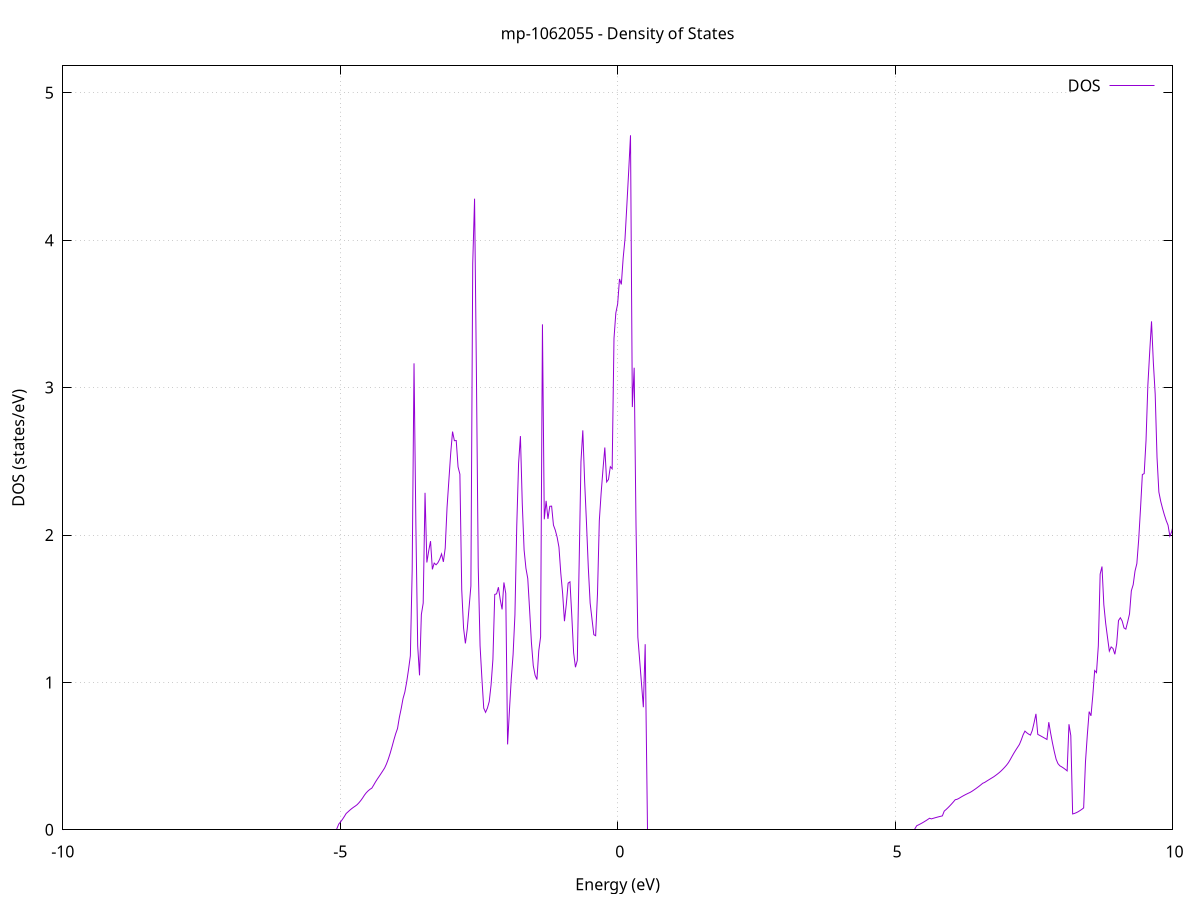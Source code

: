 set title 'mp-1062055 - Density of States'
set xlabel 'Energy (eV)'
set ylabel 'DOS (states/eV)'
set grid
set xrange [-10:10]
set yrange [0:5.183]
set xzeroaxis lt -1
set terminal png size 800,600
set output 'mp-1062055_dos_gnuplot.png'
plot '-' using 1:2 with lines title 'DOS'
-18.118900 0.000000
-18.085900 0.000000
-18.052800 0.000000
-18.019700 0.000000
-17.986700 0.000000
-17.953600 0.000000
-17.920500 0.000000
-17.887500 0.000000
-17.854400 0.000000
-17.821300 0.000000
-17.788300 0.000000
-17.755200 0.000000
-17.722200 0.000000
-17.689100 0.000000
-17.656000 0.000000
-17.623000 0.000000
-17.589900 0.000000
-17.556800 0.000000
-17.523800 0.000000
-17.490700 0.000000
-17.457600 0.000000
-17.424600 0.000000
-17.391500 0.000000
-17.358400 0.000000
-17.325400 0.000000
-17.292300 0.000000
-17.259300 0.000000
-17.226200 0.000000
-17.193100 0.000000
-17.160100 0.000000
-17.127000 0.000000
-17.093900 0.000000
-17.060900 0.000000
-17.027800 0.000000
-16.994700 0.000000
-16.961700 0.000000
-16.928600 0.000000
-16.895500 0.000000
-16.862500 0.000000
-16.829400 0.000000
-16.796300 0.000000
-16.763300 0.000000
-16.730200 0.000000
-16.697200 0.000000
-16.664100 0.000000
-16.631000 0.000000
-16.598000 0.000000
-16.564900 0.000000
-16.531800 0.000000
-16.498800 0.000000
-16.465700 0.000000
-16.432600 0.000000
-16.399600 0.000000
-16.366500 0.000000
-16.333400 0.000000
-16.300400 0.000000
-16.267300 0.000000
-16.234300 0.000000
-16.201200 0.000000
-16.168100 0.000000
-16.135100 0.000000
-16.102000 0.000000
-16.068900 0.000000
-16.035900 0.000000
-16.002800 0.000000
-15.969700 0.000000
-15.936700 0.000000
-15.903600 0.000000
-15.870500 0.000000
-15.837500 0.000000
-15.804400 0.000000
-15.771400 0.000000
-15.738300 0.000000
-15.705200 0.000000
-15.672200 0.000000
-15.639100 0.000000
-15.606000 0.000000
-15.573000 0.000000
-15.539900 0.000000
-15.506800 0.000000
-15.473800 0.000000
-15.440700 0.000000
-15.407600 0.000000
-15.374600 0.000000
-15.341500 0.000000
-15.308500 0.000000
-15.275400 0.000000
-15.242300 0.000000
-15.209300 0.000000
-15.176200 0.000000
-15.143100 0.000000
-15.110100 0.106200
-15.077000 0.231500
-15.043900 0.328600
-15.010900 0.393900
-14.977800 0.454300
-14.944700 0.536800
-14.911700 0.595100
-14.878600 0.646000
-14.845600 0.709000
-14.812500 0.778400
-14.779400 0.850300
-14.746400 0.941000
-14.713300 1.039800
-14.680200 1.139400
-14.647200 1.241200
-14.614100 1.527900
-14.581000 1.494100
-14.548000 1.449700
-14.514900 1.424500
-14.481800 1.408300
-14.448800 1.316500
-14.415700 1.276900
-14.382700 1.238200
-14.349600 1.195000
-14.316500 1.137900
-14.283500 1.076500
-14.250400 1.013200
-14.217300 0.967400
-14.184300 0.899600
-14.151200 0.927000
-14.118100 0.640300
-14.085100 0.463100
-14.052000 0.322300
-14.018900 2.668100
-13.985900 8.785900
-13.952800 4.208100
-13.919800 3.378100
-13.886700 3.405300
-13.853600 3.282700
-13.820600 2.693800
-13.787500 2.606700
-13.754400 2.584700
-13.721400 2.707200
-13.688300 2.683300
-13.655200 2.514700
-13.622200 2.488400
-13.589100 2.508000
-13.556000 2.693000
-13.523000 2.716300
-13.489900 2.562200
-13.456900 3.035300
-13.423800 2.603700
-13.390700 1.857100
-13.357700 0.000000
-13.324600 0.000000
-13.291500 0.000000
-13.258500 0.000000
-13.225400 0.000000
-13.192300 0.000000
-13.159300 0.000000
-13.126200 0.000000
-13.093100 0.000000
-13.060100 0.000000
-13.027000 0.000000
-12.994000 0.000000
-12.960900 0.000000
-12.927800 0.000000
-12.894800 0.000000
-12.861700 0.000000
-12.828600 0.000000
-12.795600 0.000000
-12.762500 0.000000
-12.729400 0.000000
-12.696400 0.000000
-12.663300 0.000000
-12.630200 0.000000
-12.597200 0.000000
-12.564100 0.000000
-12.531100 0.000000
-12.498000 0.000000
-12.464900 0.000000
-12.431900 0.000000
-12.398800 0.000000
-12.365700 0.000000
-12.332700 0.000000
-12.299600 0.000000
-12.266500 0.000000
-12.233500 0.000000
-12.200400 0.000000
-12.167300 0.000000
-12.134300 0.000000
-12.101200 0.000000
-12.068200 0.000000
-12.035100 0.000000
-12.002000 0.000000
-11.969000 0.000000
-11.935900 0.000000
-11.902800 0.000000
-11.869800 0.000000
-11.836700 0.000000
-11.803600 0.000000
-11.770600 0.000000
-11.737500 0.000000
-11.704400 0.000000
-11.671400 0.000000
-11.638300 0.000000
-11.605300 0.000000
-11.572200 0.000000
-11.539100 0.000000
-11.506100 0.000000
-11.473000 0.000000
-11.439900 0.000000
-11.406900 0.000000
-11.373800 0.000000
-11.340700 0.000000
-11.307700 0.000000
-11.274600 0.000000
-11.241500 0.000000
-11.208500 0.000000
-11.175400 0.000000
-11.142300 0.000000
-11.109300 0.000000
-11.076200 0.000000
-11.043200 0.000000
-11.010100 0.000000
-10.977000 0.000000
-10.944000 0.000000
-10.910900 0.000000
-10.877800 0.000000
-10.844800 0.000000
-10.811700 0.000000
-10.778600 0.000000
-10.745600 0.000000
-10.712500 0.000000
-10.679400 0.000000
-10.646400 0.000000
-10.613300 0.000000
-10.580300 0.000000
-10.547200 0.000000
-10.514100 0.000000
-10.481100 0.000000
-10.448000 0.000000
-10.414900 0.000000
-10.381900 0.000000
-10.348800 0.000000
-10.315700 0.000000
-10.282700 0.000000
-10.249600 0.000000
-10.216500 0.000000
-10.183500 0.000000
-10.150400 0.000000
-10.117400 0.000000
-10.084300 0.000000
-10.051200 0.000000
-10.018200 0.000000
-9.985100 0.000000
-9.952000 0.000000
-9.919000 0.000000
-9.885900 0.000000
-9.852800 0.000000
-9.819800 0.000000
-9.786700 0.000000
-9.753600 0.000000
-9.720600 0.000000
-9.687500 0.000000
-9.654500 0.000000
-9.621400 0.000000
-9.588300 0.000000
-9.555300 0.000000
-9.522200 0.000000
-9.489100 0.000000
-9.456100 0.000000
-9.423000 0.000000
-9.389900 0.000000
-9.356900 0.000000
-9.323800 0.000000
-9.290700 0.000000
-9.257700 0.000000
-9.224600 0.000000
-9.191600 0.000000
-9.158500 0.000000
-9.125400 0.000000
-9.092400 0.000000
-9.059300 0.000000
-9.026200 0.000000
-8.993200 0.000000
-8.960100 0.000000
-8.927000 0.000000
-8.894000 0.000000
-8.860900 0.000000
-8.827800 0.000000
-8.794800 0.000000
-8.761700 0.000000
-8.728700 0.000000
-8.695600 0.000000
-8.662500 0.000000
-8.629500 0.000000
-8.596400 0.000000
-8.563300 0.000000
-8.530300 0.000000
-8.497200 0.000000
-8.464100 0.000000
-8.431100 0.000000
-8.398000 0.000000
-8.364900 0.000000
-8.331900 0.000000
-8.298800 0.000000
-8.265800 0.000000
-8.232700 0.000000
-8.199600 0.000000
-8.166600 0.000000
-8.133500 0.000000
-8.100400 0.000000
-8.067400 0.000000
-8.034300 0.000000
-8.001200 0.000000
-7.968200 0.000000
-7.935100 0.000000
-7.902000 0.000000
-7.869000 0.000000
-7.835900 0.000000
-7.802900 0.000000
-7.769800 0.000000
-7.736700 0.000000
-7.703700 0.000000
-7.670600 0.000000
-7.637500 0.000000
-7.604500 0.000000
-7.571400 0.000000
-7.538300 0.000000
-7.505300 0.000000
-7.472200 0.000000
-7.439100 0.000000
-7.406100 0.000000
-7.373000 0.000000
-7.340000 0.000000
-7.306900 0.000000
-7.273800 0.000000
-7.240800 0.000000
-7.207700 0.000000
-7.174600 0.000000
-7.141600 0.000000
-7.108500 0.000000
-7.075400 0.000000
-7.042400 0.000000
-7.009300 0.000000
-6.976200 0.000000
-6.943200 0.000000
-6.910100 0.000000
-6.877100 0.000000
-6.844000 0.000000
-6.810900 0.000000
-6.777900 0.000000
-6.744800 0.000000
-6.711700 0.000000
-6.678700 0.000000
-6.645600 0.000000
-6.612500 0.000000
-6.579500 0.000000
-6.546400 0.000000
-6.513300 0.000000
-6.480300 0.000000
-6.447200 0.000000
-6.414200 0.000000
-6.381100 0.000000
-6.348000 0.000000
-6.315000 0.000000
-6.281900 0.000000
-6.248800 0.000000
-6.215800 0.000000
-6.182700 0.000000
-6.149600 0.000000
-6.116600 0.000000
-6.083500 0.000000
-6.050400 0.000000
-6.017400 0.000000
-5.984300 0.000000
-5.951300 0.000000
-5.918200 0.000000
-5.885100 0.000000
-5.852100 0.000000
-5.819000 0.000000
-5.785900 0.000000
-5.752900 0.000000
-5.719800 0.000000
-5.686700 0.000000
-5.653700 0.000000
-5.620600 0.000000
-5.587500 0.000000
-5.554500 0.000000
-5.521400 0.000000
-5.488300 0.000000
-5.455300 0.000000
-5.422200 0.000000
-5.389200 0.000000
-5.356100 0.000000
-5.323000 0.000000
-5.290000 0.000000
-5.256900 0.000000
-5.223800 0.000000
-5.190800 0.000000
-5.157700 0.000000
-5.124600 0.000000
-5.091600 0.000000
-5.058500 0.000000
-5.025400 0.039100
-4.992400 0.054200
-4.959300 0.071000
-4.926300 0.089800
-4.893200 0.110300
-4.860100 0.121500
-4.827100 0.132900
-4.794000 0.143300
-4.760900 0.152600
-4.727900 0.160900
-4.694800 0.170500
-4.661700 0.183600
-4.628700 0.198800
-4.595600 0.216200
-4.562500 0.235500
-4.529500 0.251600
-4.496400 0.264300
-4.463400 0.274700
-4.430300 0.282500
-4.397200 0.303000
-4.364200 0.324600
-4.331100 0.344100
-4.298000 0.362400
-4.265000 0.381100
-4.231900 0.400100
-4.198800 0.419900
-4.165800 0.447000
-4.132700 0.480500
-4.099600 0.519200
-4.066600 0.562700
-4.033500 0.608900
-4.000500 0.651400
-3.967400 0.686800
-3.934300 0.762100
-3.901300 0.821600
-3.868200 0.889700
-3.835100 0.934600
-3.802100 1.002900
-3.769000 1.086700
-3.735900 1.179900
-3.702900 1.761700
-3.669800 3.164700
-3.636700 2.071600
-3.603700 1.247500
-3.570600 1.047800
-3.537600 1.460500
-3.504500 1.537900
-3.471400 2.286100
-3.438400 1.813500
-3.405300 1.892000
-3.372200 1.958400
-3.339200 1.766800
-3.306100 1.809500
-3.273000 1.797900
-3.240000 1.811600
-3.206900 1.835700
-3.173800 1.871500
-3.140800 1.817700
-3.107700 1.911200
-3.074700 2.186100
-3.041600 2.372600
-3.008500 2.555200
-2.975500 2.701700
-2.942400 2.639900
-2.909300 2.641200
-2.876300 2.462300
-2.843200 2.412400
-2.810100 1.628800
-2.777100 1.369400
-2.744000 1.264500
-2.710900 1.360400
-2.677900 1.507200
-2.644800 1.654300
-2.611800 3.840800
-2.578700 4.282000
-2.545600 3.107800
-2.512600 1.784200
-2.479500 1.248400
-2.446400 1.026100
-2.413400 0.825100
-2.380300 0.796900
-2.347200 0.825500
-2.314200 0.870200
-2.281100 0.983400
-2.248000 1.156300
-2.215000 1.597000
-2.181900 1.600600
-2.148900 1.645700
-2.115800 1.561400
-2.082700 1.495300
-2.049700 1.678000
-2.016600 1.603900
-1.983500 0.579200
-1.950500 0.807800
-1.917400 1.022800
-1.884300 1.189300
-1.851300 1.458000
-1.818200 2.063200
-1.785100 2.487800
-1.752100 2.671300
-1.719000 2.213900
-1.686000 1.899000
-1.652900 1.774600
-1.619800 1.704400
-1.586800 1.492800
-1.553700 1.268800
-1.520600 1.112900
-1.487600 1.048500
-1.454500 1.019300
-1.421400 1.214400
-1.388400 1.309300
-1.355300 3.429300
-1.322200 2.106400
-1.289200 2.231700
-1.256100 2.109500
-1.223100 2.194700
-1.190000 2.196000
-1.156900 2.067100
-1.123900 2.033000
-1.090800 1.985300
-1.057700 1.917300
-1.024700 1.741500
-0.991600 1.603700
-0.958500 1.415200
-0.925500 1.529200
-0.892400 1.673500
-0.859300 1.682300
-0.826300 1.451100
-0.793200 1.200200
-0.760200 1.102800
-0.727100 1.149300
-0.694000 1.802100
-0.661000 2.497000
-0.627900 2.710100
-0.594800 2.362000
-0.561800 2.084100
-0.528700 1.779600
-0.495600 1.538200
-0.462600 1.430500
-0.429500 1.323700
-0.396400 1.316700
-0.363400 1.599400
-0.330300 2.097500
-0.297300 2.285300
-0.264200 2.445600
-0.231100 2.593700
-0.198100 2.360000
-0.165000 2.376900
-0.131900 2.463400
-0.098900 2.449200
-0.065800 3.333300
-0.032700 3.506600
0.000300 3.568000
0.033400 3.737300
0.066500 3.700100
0.099500 3.878700
0.132600 4.008600
0.165700 4.235700
0.198700 4.465700
0.231800 4.712200
0.264800 2.868000
0.297900 3.134800
0.331000 2.065800
0.364000 1.307100
0.397100 1.149100
0.430200 0.990600
0.463200 0.831600
0.496300 1.258900
0.529400 0.000000
0.562400 0.000000
0.595500 0.000000
0.628600 0.000000
0.661600 0.000000
0.694700 0.000000
0.727700 0.000000
0.760800 0.000000
0.793900 0.000000
0.826900 0.000000
0.860000 0.000000
0.893100 0.000000
0.926100 0.000000
0.959200 0.000000
0.992300 0.000000
1.025300 0.000000
1.058400 0.000000
1.091500 0.000000
1.124500 0.000000
1.157600 0.000000
1.190600 0.000000
1.223700 0.000000
1.256800 0.000000
1.289800 0.000000
1.322900 0.000000
1.356000 0.000000
1.389000 0.000000
1.422100 0.000000
1.455200 0.000000
1.488200 0.000000
1.521300 0.000000
1.554400 0.000000
1.587400 0.000000
1.620500 0.000000
1.653500 0.000000
1.686600 0.000000
1.719700 0.000000
1.752700 0.000000
1.785800 0.000000
1.818900 0.000000
1.851900 0.000000
1.885000 0.000000
1.918100 0.000000
1.951100 0.000000
1.984200 0.000000
2.017300 0.000000
2.050300 0.000000
2.083400 0.000000
2.116400 0.000000
2.149500 0.000000
2.182600 0.000000
2.215600 0.000000
2.248700 0.000000
2.281800 0.000000
2.314800 0.000000
2.347900 0.000000
2.381000 0.000000
2.414000 0.000000
2.447100 0.000000
2.480200 0.000000
2.513200 0.000000
2.546300 0.000000
2.579300 0.000000
2.612400 0.000000
2.645500 0.000000
2.678500 0.000000
2.711600 0.000000
2.744700 0.000000
2.777700 0.000000
2.810800 0.000000
2.843900 0.000000
2.876900 0.000000
2.910000 0.000000
2.943100 0.000000
2.976100 0.000000
3.009200 0.000000
3.042200 0.000000
3.075300 0.000000
3.108400 0.000000
3.141400 0.000000
3.174500 0.000000
3.207600 0.000000
3.240600 0.000000
3.273700 0.000000
3.306800 0.000000
3.339800 0.000000
3.372900 0.000000
3.406000 0.000000
3.439000 0.000000
3.472100 0.000000
3.505100 0.000000
3.538200 0.000000
3.571300 0.000000
3.604300 0.000000
3.637400 0.000000
3.670500 0.000000
3.703500 0.000000
3.736600 0.000000
3.769700 0.000000
3.802700 0.000000
3.835800 0.000000
3.868900 0.000000
3.901900 0.000000
3.935000 0.000000
3.968000 0.000000
4.001100 0.000000
4.034200 0.000000
4.067200 0.000000
4.100300 0.000000
4.133400 0.000000
4.166400 0.000000
4.199500 0.000000
4.232600 0.000000
4.265600 0.000000
4.298700 0.000000
4.331800 0.000000
4.364800 0.000000
4.397900 0.000000
4.430900 0.000000
4.464000 0.000000
4.497100 0.000000
4.530100 0.000000
4.563200 0.000000
4.596300 0.000000
4.629300 0.000000
4.662400 0.000000
4.695500 0.000000
4.728500 0.000000
4.761600 0.000000
4.794700 0.000000
4.827700 0.000000
4.860800 0.000000
4.893800 0.000000
4.926900 0.000000
4.960000 0.000000
4.993000 0.000000
5.026100 0.000000
5.059200 0.000000
5.092200 0.000000
5.125300 0.000000
5.158400 0.000000
5.191400 0.000000
5.224500 0.000000
5.257600 0.000000
5.290600 0.000000
5.323700 0.000000
5.356700 0.000000
5.389800 0.027400
5.422900 0.033300
5.455900 0.039700
5.489000 0.046500
5.522100 0.053800
5.555100 0.061500
5.588200 0.069600
5.621300 0.078200
5.654300 0.073900
5.687400 0.077700
5.720500 0.081400
5.753500 0.084900
5.786600 0.088200
5.819700 0.091300
5.852700 0.094300
5.885800 0.126600
5.918800 0.137200
5.951900 0.149100
5.985000 0.161700
6.018000 0.175000
6.051100 0.189100
6.084200 0.203900
6.117200 0.206700
6.150300 0.212900
6.183400 0.220600
6.216400 0.227800
6.249500 0.234700
6.282600 0.241100
6.315600 0.247200
6.348700 0.252900
6.381700 0.260100
6.414800 0.268500
6.447900 0.277000
6.480900 0.286100
6.514000 0.295500
6.547100 0.305300
6.580100 0.315600
6.613200 0.320800
6.646300 0.328900
6.679300 0.336700
6.712400 0.344400
6.745500 0.352100
6.778500 0.359600
6.811600 0.368700
6.844600 0.378000
6.877700 0.388000
6.910800 0.399200
6.943800 0.411500
6.976900 0.424700
7.010000 0.438800
7.043000 0.455400
7.076100 0.476300
7.109200 0.499000
7.142200 0.520500
7.175300 0.540800
7.208400 0.559900
7.241400 0.579300
7.274500 0.609400
7.307500 0.644200
7.340600 0.669400
7.373700 0.658100
7.406700 0.649100
7.439800 0.642300
7.472900 0.673900
7.505900 0.726900
7.539000 0.786400
7.572100 0.647300
7.605100 0.640700
7.638200 0.634000
7.671300 0.627000
7.704300 0.619900
7.737400 0.612700
7.770400 0.730000
7.803500 0.656000
7.836600 0.589400
7.869600 0.530300
7.902700 0.478600
7.935800 0.448800
7.968800 0.434300
8.001900 0.427200
8.035000 0.419100
8.068000 0.409900
8.101100 0.399700
8.134200 0.716000
8.167200 0.638800
8.200300 0.107400
8.233300 0.111000
8.266400 0.116000
8.299500 0.122400
8.332500 0.130200
8.365600 0.138800
8.398700 0.148200
8.431700 0.460600
8.464800 0.643500
8.497900 0.801700
8.530900 0.773100
8.564000 0.912600
8.597100 1.080300
8.630100 1.066300
8.663200 1.247600
8.696200 1.734700
8.729300 1.786100
8.762400 1.527600
8.795400 1.402000
8.828500 1.305500
8.861600 1.212200
8.894600 1.240600
8.927700 1.230100
8.960800 1.190700
8.993800 1.260900
9.026900 1.419700
9.060000 1.438400
9.093000 1.416400
9.126100 1.369500
9.159100 1.361500
9.192200 1.411000
9.225300 1.464600
9.258300 1.621600
9.291400 1.662600
9.324500 1.755400
9.357500 1.805900
9.390600 1.968100
9.423700 2.179700
9.456700 2.410200
9.489800 2.416500
9.522900 2.641100
9.555900 3.015600
9.589000 3.240900
9.622000 3.449500
9.655100 3.168400
9.688200 2.955400
9.721200 2.526300
9.754300 2.291700
9.787400 2.229000
9.820400 2.180400
9.853500 2.136700
9.886600 2.097900
9.919600 2.066500
9.952700 1.992700
9.985800 2.022700
10.018800 2.075600
10.051900 2.117500
10.084900 2.169200
10.118000 2.240600
10.151100 2.091800
10.184100 2.052700
10.217200 2.058800
10.250300 2.090200
10.283300 2.105700
10.316400 2.309000
10.349500 2.410300
10.382500 1.909900
10.415600 1.843600
10.448700 2.204000
10.481700 1.655800
10.514800 1.622800
10.547800 1.597300
10.580900 1.596500
10.614000 1.597900
10.647000 1.943200
10.680100 1.866600
10.713200 1.792900
10.746200 1.624900
10.779300 1.707400
10.812400 1.681700
10.845400 1.690000
10.878500 1.711800
10.911600 1.799900
10.944600 2.083800
10.977700 2.068200
11.010700 2.073400
11.043800 2.167600
11.076900 1.404500
11.109900 1.270400
11.143000 1.372100
11.176100 1.381000
11.209100 1.383000
11.242200 1.376800
11.275300 1.552600
11.308300 1.523800
11.341400 1.313900
11.374500 1.337500
11.407500 1.177400
11.440600 1.182500
11.473700 1.203400
11.506700 1.221700
11.539800 1.256100
11.572800 1.286100
11.605900 1.222200
11.639000 0.998700
11.672000 0.843700
11.705100 0.783500
11.738200 0.809200
11.771200 1.007000
11.804300 1.138700
11.837400 1.093800
11.870400 1.054500
11.903500 1.433900
11.936600 1.283100
11.969600 1.448100
12.002700 1.520900
12.035700 1.984300
12.068800 1.899000
12.101900 1.637500
12.134900 1.512600
12.168000 1.504000
12.201100 1.474900
12.234100 1.466200
12.267200 1.496700
12.300300 1.640300
12.333300 1.820100
12.366400 2.011800
12.399500 2.361900
12.432500 1.778200
12.465600 1.245400
12.498600 1.346500
12.531700 1.371800
12.564800 1.501400
12.597800 1.495900
12.630900 1.488800
12.664000 1.467300
12.697000 1.431400
12.730100 1.328000
12.763200 1.260900
12.796200 1.128000
12.829300 1.069900
12.862400 1.028800
12.895400 1.267200
12.928500 1.449600
12.961500 1.478200
12.994600 1.744700
13.027700 1.962200
13.060700 2.076700
13.093800 2.214900
13.126900 2.355600
13.159900 2.549700
13.193000 1.996300
13.226100 1.969200
13.259100 1.907200
13.292200 1.876200
13.325300 1.957800
13.358300 2.119200
13.391400 2.067400
13.424400 1.822400
13.457500 1.522100
13.490600 1.339000
13.523600 1.277100
13.556700 1.196500
13.589800 1.193700
13.622800 1.157400
13.655900 1.171000
13.689000 1.046600
13.722000 1.055700
13.755100 1.066900
13.788200 1.215700
13.821200 1.295900
13.854300 1.410400
13.887300 1.467100
13.920400 1.478000
13.953500 1.584000
13.986500 2.001000
14.019600 1.981800
14.052700 1.456100
14.085700 1.315500
14.118800 1.325400
14.151900 1.252800
14.184900 1.164200
14.218000 1.132700
14.251100 1.109200
14.284100 1.057900
14.317200 1.144500
14.350200 0.985300
14.383300 1.038000
14.416400 1.209200
14.449400 1.512100
14.482500 1.738700
14.515600 1.834600
14.548600 1.924500
14.581700 1.821000
14.614800 1.675600
14.647800 1.833400
14.680900 1.936800
14.714000 1.918200
14.747000 1.952900
14.780100 2.231900
14.813100 1.957300
14.846200 1.949400
14.879300 1.790300
14.912300 1.749500
14.945400 1.764500
14.978500 1.678000
15.011500 1.610500
15.044600 1.564100
15.077700 1.384100
15.110700 1.247900
15.143800 1.220100
15.176900 1.419300
15.209900 1.305800
15.243000 1.408400
15.276000 1.557900
15.309100 1.689400
15.342200 2.183100
15.375200 1.560900
15.408300 1.526200
15.441400 1.493800
15.474400 1.539000
15.507500 1.603200
15.540600 1.776300
15.573600 1.520000
15.606700 1.477500
15.639800 1.515600
15.672800 1.568000
15.705900 1.984500
15.738900 1.978000
15.772000 2.067000
15.805100 2.184100
15.838100 2.312200
15.871200 2.686800
15.904300 2.175500
15.937300 1.818600
15.970400 1.604800
16.003500 1.738600
16.036500 2.062000
16.069600 2.450700
16.102700 2.508000
16.135700 2.509100
16.168800 2.259200
16.201800 2.125300
16.234900 2.081000
16.268000 2.066000
16.301000 2.029600
16.334100 2.004600
16.367200 2.086500
16.400200 1.693000
16.433300 1.769600
16.466400 1.808600
16.499400 1.828700
16.532500 1.898300
16.565600 1.968300
16.598600 1.984500
16.631700 1.899800
16.664700 1.877600
16.697800 1.854900
16.730900 1.863400
16.763900 1.858900
16.797000 1.867100
16.830100 1.781700
16.863100 1.495800
16.896200 1.452400
16.929300 1.441400
16.962300 1.425400
16.995400 0.926900
17.028500 0.817600
17.061500 0.605700
17.094600 0.565800
17.127600 0.535200
17.160700 0.505200
17.193800 0.496800
17.226800 0.495700
17.259900 0.505900
17.293000 0.589300
17.326000 0.623300
17.359100 0.674200
17.392200 0.754300
17.425200 0.934500
17.458300 0.970300
17.491400 0.758300
17.524400 0.773600
17.557500 0.780300
17.590600 0.786600
17.623600 0.794500
17.656700 0.787800
17.689700 0.790900
17.722800 0.802300
17.755900 0.822300
17.788900 0.844700
17.822000 0.869400
17.855100 0.906700
17.888100 0.936000
17.921200 0.971300
17.954300 1.028300
17.987300 1.233900
18.020400 1.510100
18.053500 0.958300
18.086500 0.985900
18.119600 2.475700
18.152600 1.718100
18.185700 1.312300
18.218800 1.464900
18.251800 1.675000
18.284900 1.945200
18.318000 2.328500
18.351000 2.846900
18.384100 2.767200
18.417200 2.280900
18.450200 2.108000
18.483300 1.985500
18.516400 1.868200
18.549400 1.756000
18.582500 1.651200
18.615500 1.570500
18.648600 1.415200
18.681700 1.262700
18.714700 1.180800
18.747800 1.203300
18.780900 1.202600
18.813900 1.310000
18.847000 1.434400
18.880100 2.155900
18.913100 2.241900
18.946200 2.015600
18.979300 1.983700
19.012300 1.893700
19.045400 1.797500
19.078400 1.712200
19.111500 1.610600
19.144600 1.488100
19.177600 1.311000
19.210700 1.506600
19.243800 1.507800
19.276800 1.565400
19.309900 1.596700
19.343000 1.690000
19.376000 1.761200
19.409100 2.068100
19.442200 1.837800
19.475200 1.735600
19.508300 1.678800
19.541300 1.719400
19.574400 1.693500
19.607500 1.655600
19.640500 1.579100
19.673600 1.558200
19.706700 1.529400
19.739700 1.511000
19.772800 1.645700
19.805900 1.826700
19.838900 2.227400
19.872000 2.179000
19.905100 2.214000
19.938100 2.166600
19.971200 2.185900
20.004200 2.078500
20.037300 1.838200
20.070400 1.669900
20.103400 1.700200
20.136500 1.699900
20.169600 1.683200
20.202600 1.699200
20.235700 1.808800
20.268800 1.687000
20.301800 1.595500
20.334900 1.586100
20.368000 1.573500
20.401000 1.504300
20.434100 1.477300
20.467100 1.418700
20.500200 1.571300
20.533300 1.690000
20.566300 1.691700
20.599400 1.724300
20.632500 1.683800
20.665500 1.678000
20.698600 1.559600
20.731700 1.491600
20.764700 1.436900
20.797800 1.392500
20.830900 1.340900
20.863900 1.351900
20.897000 1.982700
20.930000 1.481900
20.963100 1.136800
20.996200 1.084300
21.029200 1.096300
21.062300 1.116800
21.095400 1.145700
21.128400 1.183100
21.161500 1.228800
21.194600 1.329900
21.227600 1.220000
21.260700 1.211500
21.293800 1.227100
21.326800 1.235800
21.359900 1.245100
21.392900 2.874400
21.426000 1.600400
21.459100 1.508200
21.492100 1.583500
21.525200 1.627300
21.558300 1.585200
21.591300 1.705200
21.624400 1.530800
21.657500 1.468600
21.690500 1.421000
21.723600 1.427700
21.756700 1.441400
21.789700 1.469700
21.822800 1.700800
21.855800 1.657700
21.888900 1.599000
21.922000 1.588400
21.955000 1.648200
21.988100 1.702700
22.021200 1.758600
22.054200 2.214600
22.087300 1.731200
22.120400 1.689200
22.153400 2.072900
22.186500 1.992500
22.219600 1.919900
22.252600 1.957600
22.285700 1.867700
22.318700 1.750600
22.351800 1.464600
22.384900 1.419600
22.417900 1.436800
22.451000 1.415800
22.484100 1.463900
22.517100 1.654300
22.550200 1.700600
22.583300 1.637200
22.616300 1.637000
22.649400 1.751400
22.682500 1.892500
22.715500 1.539300
22.748600 1.467800
22.781600 1.261100
22.814700 1.167900
22.847800 1.109700
22.880800 1.866400
22.913900 2.013900
22.947000 1.878400
22.980000 1.694600
23.013100 1.639800
23.046200 1.790100
23.079200 1.931600
23.112300 2.196700
23.145400 2.514900
23.178400 1.984700
23.211500 2.210800
23.244600 1.963800
23.277600 1.984300
23.310700 1.858800
23.343700 1.839700
23.376800 1.840400
23.409900 1.791000
23.442900 1.857900
23.476000 1.904800
23.509100 2.082500
23.542100 2.105700
23.575200 1.984800
23.608300 1.739600
23.641300 1.743000
23.674400 1.749000
23.707500 1.756900
23.740500 1.735900
23.773600 1.753100
23.806600 1.790800
23.839700 1.839900
23.872800 2.235500
23.905800 2.205000
23.938900 2.158200
23.972000 2.105400
24.005000 2.028800
24.038100 2.225800
24.071200 2.626100
24.104200 2.509300
24.137300 2.533300
24.170400 2.430500
24.203400 2.421400
24.236500 2.531900
24.269500 2.556600
24.302600 2.857100
24.335700 2.326300
24.368700 2.431900
24.401800 1.914100
24.434900 1.243400
24.467900 1.249300
24.501000 1.358600
24.534100 1.476300
24.567100 1.527400
24.600200 1.594200
24.633300 1.770500
24.666300 1.753400
24.699400 1.764600
24.732400 1.708600
24.765500 1.700700
24.798600 1.793500
24.831600 1.670100
24.864700 1.548000
24.897800 1.480400
24.930800 1.442300
24.963900 1.410700
24.997000 1.444000
25.030000 1.492900
25.063100 1.765500
25.096200 1.993800
25.129200 2.153300
25.162300 2.174600
25.195300 2.379900
25.228400 3.053200
25.261500 2.368300
25.294500 2.265800
25.327600 2.100700
25.360700 1.837600
25.393700 1.770900
25.426800 2.171500
25.459900 2.454600
25.492900 2.522700
25.526000 2.345300
25.559100 2.294800
25.592100 2.414100
25.625200 2.524000
25.658200 3.059100
25.691300 2.343100
25.724400 2.115200
25.757400 1.865600
25.790500 1.457900
25.823600 1.173500
25.856600 1.125100
25.889700 1.118200
25.922800 1.251900
25.955800 1.297900
25.988900 1.361900
26.022000 1.569700
26.055000 1.535500
26.088100 1.623800
26.121100 1.705700
26.154200 1.777600
26.187300 1.832800
26.220300 1.772900
26.253400 1.935500
26.286500 2.015500
26.319500 1.927900
26.352600 1.974800
26.385700 2.415100
26.418700 2.580700
26.451800 2.435100
26.484900 2.217500
26.517900 1.952900
26.551000 1.831700
26.584000 1.869500
26.617100 1.973500
26.650200 2.798500
26.683200 2.354900
26.716300 2.250000
26.749400 2.021000
26.782400 1.830900
26.815500 1.529200
26.848600 1.526000
26.881600 1.593600
26.914700 2.017700
26.947800 2.114800
26.980800 2.419500
27.013900 2.390800
27.046900 2.174200
27.080000 1.938600
27.113100 1.773500
27.146100 1.768200
27.179200 1.778700
27.212300 1.791300
27.245300 1.840300
27.278400 2.047900
27.311500 2.212700
27.344500 2.292200
27.377600 2.240400
27.410700 2.178100
27.443700 1.965200
27.476800 1.762100
27.509800 1.698300
27.542900 1.651400
27.576000 1.667300
27.609000 1.849700
27.642100 1.920500
27.675200 1.599500
27.708200 1.685900
27.741300 1.789300
27.774400 1.943300
27.807400 2.115900
27.840500 2.245100
27.873600 2.282900
27.906600 2.335200
27.939700 2.279600
27.972700 2.469100
28.005800 1.991300
28.038900 1.847000
28.071900 1.682500
28.105000 2.055400
28.138100 1.599000
28.171100 1.520800
28.204200 1.762100
28.237300 1.830800
28.270300 1.845800
28.303400 1.848300
28.336500 1.852200
28.369500 2.697600
28.402600 1.785900
28.435600 1.464300
28.468700 1.429700
28.501800 1.398700
28.534800 1.371000
28.567900 1.326600
28.601000 1.280800
28.634000 1.240900
28.667100 1.144200
28.700200 1.117700
28.733200 1.138000
28.766300 1.193300
28.799400 1.224500
28.832400 1.364700
28.865500 1.255500
28.898600 1.101600
28.931600 1.111500
28.964700 1.164500
28.997700 1.282200
29.030800 1.344400
29.063900 1.503900
29.096900 1.597900
29.130000 1.688900
29.163100 1.696700
29.196100 1.736300
29.229200 1.781600
29.262300 1.789900
29.295300 1.975100
29.328400 2.172300
29.361500 2.416900
29.394500 2.567500
29.427600 2.637300
29.460600 2.521000
29.493700 2.409700
29.526800 2.264100
29.559800 2.210200
29.592900 2.232600
29.626000 2.273700
29.659000 2.248300
29.692100 2.222700
29.725200 2.196800
29.758200 2.171500
29.791300 2.148700
29.824400 2.080900
29.857400 2.115500
29.890500 2.191800
29.923500 2.262800
29.956600 2.167100
29.989700 2.303100
30.022700 2.021600
30.055800 2.126300
30.088900 2.217700
30.121900 2.190700
30.155000 2.035000
30.188100 1.979400
30.221100 1.916100
30.254200 1.862300
30.287300 1.775200
30.320300 1.715400
30.353400 2.165800
30.386400 2.244700
30.419500 2.406300
30.452600 2.200500
30.485600 2.087800
30.518700 2.108100
30.551800 2.132600
30.584800 2.162300
30.617900 2.176800
30.651000 2.209400
30.684000 2.425100
30.717100 2.215600
30.750200 2.175600
30.783200 2.045900
30.816300 1.924200
30.849300 1.834500
30.882400 1.840200
30.915500 1.860200
30.948500 1.841200
30.981600 1.814000
31.014700 1.855900
31.047700 1.798500
31.080800 1.866400
31.113900 1.864000
31.146900 1.875100
31.180000 1.897000
31.213100 1.876200
31.246100 2.092500
31.279200 2.199200
31.312200 2.193100
31.345300 2.826600
31.378400 2.768400
31.411400 2.531800
31.444500 2.393100
31.477600 2.183100
31.510600 2.196000
31.543700 2.194200
31.576800 2.130200
31.609800 2.132400
31.642900 2.102800
31.676000 2.065200
31.709000 2.161600
31.742100 2.360800
31.775100 2.214800
31.808200 2.073400
31.841300 2.104100
31.874300 2.262500
31.907400 2.193200
31.940500 1.795700
31.973500 1.809100
32.006600 1.921200
32.039700 1.929800
32.072700 1.880700
32.105800 1.816500
32.138900 1.850000
32.171900 1.873000
32.205000 2.012200
32.238000 2.152100
32.271100 2.100900
32.304200 2.095500
32.337200 2.104300
32.370300 2.125000
32.403400 2.378600
32.436400 2.331000
32.469500 2.244800
32.502600 2.115900
32.535600 1.966900
32.568700 1.767000
32.601800 2.662100
32.634800 1.639100
32.667900 1.851300
32.700900 1.917700
32.734000 1.748200
32.767100 1.925900
32.800100 2.106100
32.833200 2.037700
32.866300 2.089600
32.899300 2.127300
32.932400 2.104700
32.965500 2.116900
32.998500 2.092300
33.031600 1.965900
33.064700 1.989100
33.097700 2.019900
33.130800 2.036100
33.163800 2.171000
33.196900 2.297500
33.230000 2.444000
33.263000 2.478600
33.296100 3.089300
33.329200 2.202300
33.362200 2.068400
33.395300 2.033500
33.428400 1.937100
33.461400 1.910900
33.494500 2.005500
33.527600 2.004100
33.560600 1.800300
33.593700 2.342900
33.626700 1.965400
33.659800 1.948000
33.692900 1.789800
33.725900 2.180700
33.759000 2.063000
33.792100 2.228300
33.825100 2.432200
33.858200 2.211500
33.891300 2.293400
33.924300 2.607700
33.957400 2.558100
33.990500 2.288300
34.023500 2.092200
34.056600 2.101200
34.089600 1.967700
34.122700 1.884800
34.155800 1.821300
34.188800 1.828400
34.221900 1.812200
34.255000 1.882000
34.288000 1.882500
34.321100 1.833600
34.354200 1.979200
34.387200 2.188900
34.420300 2.132000
34.453400 1.943600
34.486400 1.932400
34.519500 1.977800
34.552600 2.071600
34.585600 2.087000
34.618700 2.120400
34.651700 2.716100
34.684800 2.305800
34.717900 2.190900
34.750900 2.133900
34.784000 2.064000
34.817100 1.920200
34.850100 1.914500
34.883200 1.916800
34.916300 1.986300
34.949300 2.097900
34.982400 2.115100
35.015500 2.151000
35.048500 2.310000
35.081600 2.364200
35.114600 2.457900
35.147700 2.135800
35.180800 2.146700
35.213800 2.002800
35.246900 1.852500
35.280000 1.800400
35.313000 1.759600
35.346100 1.720400
35.379200 1.730300
35.412200 1.741100
35.445300 1.828000
35.478400 1.990100
35.511400 2.117600
35.544500 2.240300
35.577500 2.233500
35.610600 2.285400
35.643700 2.237300
35.676700 2.253100
35.709800 2.229600
35.742900 2.371300
35.775900 2.482500
35.809000 2.448500
35.842100 2.461400
35.875100 2.404400
35.908200 2.478700
35.941300 2.816300
35.974300 2.436300
36.007400 1.887300
36.040400 1.823700
36.073500 1.817400
36.106600 2.049900
36.139600 2.177600
36.172700 1.999900
36.205800 1.931000
36.238800 2.003900
36.271900 2.262400
36.305000 2.032900
36.338000 2.056700
36.371100 1.842900
36.404200 1.748300
36.437200 1.704700
36.470300 1.677000
36.503300 1.662600
36.536400 1.799300
36.569500 2.070700
36.602500 2.287900
36.635600 2.407700
36.668700 2.521500
36.701700 2.613400
36.734800 2.587700
36.767900 2.608600
36.800900 2.535600
36.834000 2.526000
36.867100 2.414300
36.900100 2.345700
36.933200 2.432800
36.966200 2.948200
36.999300 2.379000
37.032400 1.845100
37.065400 1.946400
37.098500 1.990800
37.131600 2.096800
37.164600 2.034900
37.197700 2.045600
37.230800 2.063200
37.263800 2.097100
37.296900 2.382500
37.330000 2.308700
37.363000 2.339000
37.396100 1.943000
37.429100 1.890400
37.462200 1.870600
37.495300 2.352200
37.528300 1.821300
37.561400 1.842600
37.594500 2.120500
37.627500 2.001500
37.660600 2.026400
37.693700 2.069900
37.726700 2.156200
37.759800 2.216000
37.792900 2.197900
37.825900 2.082300
37.859000 2.147000
37.892000 2.163300
37.925100 2.188300
37.958200 2.237700
37.991200 2.352600
38.024300 2.256000
38.057400 2.272600
38.090400 2.352700
38.123500 2.985300
38.156600 2.324500
38.189600 2.367500
38.222700 2.297300
38.255800 3.088900
38.288800 2.557300
38.321900 2.495400
38.354900 2.454700
38.388000 2.564100
38.421100 2.675000
38.454100 2.401600
38.487200 2.251000
38.520300 2.270600
38.553300 2.076000
38.586400 2.255100
38.619500 2.389900
38.652500 2.485600
38.685600 2.297200
38.718700 2.259400
38.751700 2.212500
38.784800 2.161400
38.817800 2.226000
38.850900 2.179800
38.884000 2.204600
38.917000 1.956400
38.950100 1.904300
38.983200 1.818400
39.016200 2.007400
39.049300 2.014000
39.082400 2.028200
39.115400 2.425200
39.148500 2.452400
39.181600 2.022900
39.214600 1.891500
39.247700 1.821900
39.280700 1.783900
39.313800 2.209200
39.346900 2.352000
39.379900 3.027000
39.413000 2.229000
39.446100 1.917100
39.479100 1.810000
39.512200 1.795800
39.545300 1.898100
39.578300 2.059700
39.611400 2.260000
39.644500 2.476400
39.677500 2.566500
39.710600 2.436100
39.743600 2.227200
39.776700 2.290800
39.809800 2.237400
39.842800 2.200800
39.875900 2.101100
39.909000 2.002500
39.942000 1.928400
39.975100 1.984000
40.008200 2.083000
40.041200 2.193000
40.074300 2.331500
40.107400 2.661000
40.140400 3.392700
40.173500 3.092100
40.206600 2.986800
40.239600 2.716900
40.272700 2.474000
40.305700 2.311900
40.338800 2.166200
40.371900 2.304100
40.404900 2.282000
40.438000 2.157800
40.471100 2.048300
40.504100 2.083700
40.537200 2.109100
40.570300 2.048300
40.603300 2.109100
40.636400 2.129600
40.669500 2.106400
40.702500 2.030100
40.735600 1.864700
40.768600 2.086300
40.801700 2.389900
40.834800 2.623200
40.867800 2.027200
40.900900 2.088900
40.934000 2.123700
40.967000 2.150400
41.000100 2.156700
41.033200 2.237500
41.066200 2.243000
41.099300 2.291000
41.132400 2.370100
41.165400 2.599000
41.198500 2.533600
41.231500 2.220800
41.264600 2.237100
41.297700 2.241100
41.330700 2.221600
41.363800 2.214300
41.396900 2.218700
41.429900 2.290200
41.463000 2.301800
41.496100 2.310300
41.529100 2.290700
41.562200 1.972200
41.595300 1.913200
41.628300 1.873200
41.661400 1.928500
41.694400 2.401900
41.727500 2.154100
41.760600 2.222700
41.793600 3.378200
41.826700 2.170900
41.859800 2.156000
41.892800 2.132300
41.925900 2.246300
41.959000 2.728400
41.992000 2.463700
42.025100 2.488600
42.058200 2.473800
42.091200 2.777000
42.124300 2.617200
42.157300 2.368100
42.190400 2.741200
42.223500 2.647200
42.256500 2.391800
42.289600 2.401200
42.322700 2.338300
42.355700 2.162800
42.388800 2.208600
42.421900 2.461100
42.454900 2.450000
42.488000 2.145800
42.521100 2.071800
42.554100 2.123900
42.587200 2.298400
42.620200 2.206800
42.653300 2.130500
42.686400 2.149400
42.719400 1.915200
42.752500 1.889600
42.785600 1.966500
42.818600 1.982100
42.851700 1.947500
42.884800 1.973000
42.917800 2.181000
42.950900 2.203400
42.984000 2.038700
43.017000 1.850800
43.050100 1.780100
43.083100 1.777700
43.116200 1.711900
43.149300 1.678700
43.182300 1.713300
43.215400 1.741000
43.248500 1.648200
43.281500 1.592000
43.314600 1.553000
43.347700 1.571000
43.380700 1.599100
43.413800 1.571700
43.446900 1.692900
43.479900 1.683800
43.513000 1.690100
43.546000 1.792700
43.579100 1.538800
43.612200 1.042000
43.645200 0.882700
43.678300 0.773700
43.711400 0.678000
43.744400 0.589300
43.777500 0.482700
43.810600 0.401400
43.843600 0.349500
43.876700 0.312400
43.909800 0.278800
43.942800 0.248200
43.975900 0.221600
44.008900 0.208100
44.042000 0.199000
44.075100 0.177700
44.108100 0.081900
44.141200 0.067200
44.174300 0.059200
44.207300 0.051600
44.240400 0.044600
44.273500 0.038100
44.306500 0.032200
44.339600 0.026700
44.372700 0.021800
44.405700 0.017300
44.438800 0.013400
44.471800 0.010000
44.504900 0.007100
44.538000 0.004800
44.571000 0.002900
44.604100 0.001600
44.637200 0.000700
44.670200 0.000300
44.703300 0.000100
44.736400 0.000000
44.769400 0.000000
44.802500 0.000000
44.835600 0.000000
44.868600 0.000000
44.901700 0.000000
44.934700 0.000000
44.967800 0.000000
45.000900 0.000000
45.033900 0.000000
45.067000 0.000000
45.100100 0.000000
45.133100 0.000000
45.166200 0.000000
45.199300 0.000000
45.232300 0.000000
45.265400 0.000000
45.298500 0.000000
45.331500 0.000000
45.364600 0.000000
45.397600 0.000000
45.430700 0.000000
45.463800 0.000000
45.496800 0.000000
45.529900 0.000000
45.563000 0.000000
45.596000 0.000000
45.629100 0.000000
45.662200 0.000000
45.695200 0.000000
45.728300 0.000000
45.761400 0.000000
45.794400 0.000000
45.827500 0.000000
45.860600 0.000000
45.893600 0.000000
45.926700 0.000000
45.959700 0.000000
45.992800 0.000000
46.025900 0.000000
46.058900 0.000000
46.092000 0.000000
46.125100 0.000000
46.158100 0.000000
46.191200 0.000000
46.224300 0.000000
46.257300 0.000000
46.290400 0.000000
46.323500 0.000000
46.356500 0.000000
46.389600 0.000000
46.422600 0.000000
46.455700 0.000000
46.488800 0.000000
46.521800 0.000000
46.554900 0.000000
46.588000 0.000000
46.621000 0.000000
46.654100 0.000000
46.687200 0.000000
46.720200 0.000000
46.753300 0.000000
46.786400 0.000000
46.819400 0.000000
46.852500 0.000000
46.885500 0.000000
46.918600 0.000000
46.951700 0.000000
46.984700 0.000000
47.017800 0.000000
47.050900 0.000000
47.083900 0.000000
47.117000 0.000000
47.150100 0.000000
47.183100 0.000000
47.216200 0.000000
47.249300 0.000000
47.282300 0.000000
47.315400 0.000000
47.348400 0.000000
47.381500 0.000000
47.414600 0.000000
47.447600 0.000000
47.480700 0.000000
47.513800 0.000000
47.546800 0.000000
47.579900 0.000000
47.613000 0.000000
47.646000 0.000000
47.679100 0.000000
47.712200 0.000000
47.745200 0.000000
47.778300 0.000000
47.811300 0.000000
47.844400 0.000000
47.877500 0.000000
47.910500 0.000000
47.943600 0.000000
47.976700 0.000000
48.009700 0.000000
e
